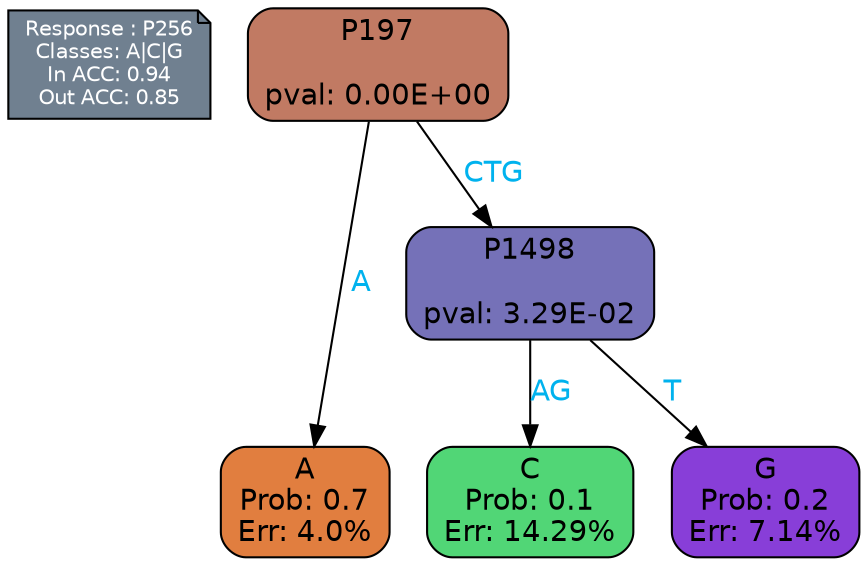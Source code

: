 digraph Tree {
node [shape=box, style="filled, rounded", color="black", fontname=helvetica] ;
graph [ranksep=equally, splines=polylines, bgcolor=transparent, dpi=600] ;
edge [fontname=helvetica] ;
LEGEND [label="Response : P256
Classes: A|C|G
In ACC: 0.94
Out ACC: 0.85
",shape=note,align=left,style=filled,fillcolor="slategray",fontcolor="white",fontsize=10];1 [label="P197

pval: 0.00E+00", fillcolor="#c17a63"] ;
2 [label="A
Prob: 0.7
Err: 4.0%", fillcolor="#e17e3f"] ;
3 [label="P1498

pval: 3.29E-02", fillcolor="#7571b8"] ;
4 [label="C
Prob: 0.1
Err: 14.29%", fillcolor="#51d676"] ;
5 [label="G
Prob: 0.2
Err: 7.14%", fillcolor="#883ed8"] ;
1 -> 2 [label="A",fontcolor=deepskyblue2] ;
1 -> 3 [label="CTG",fontcolor=deepskyblue2] ;
3 -> 4 [label="AG",fontcolor=deepskyblue2] ;
3 -> 5 [label="T",fontcolor=deepskyblue2] ;
{rank = same; 2;4;5;}{rank = same; LEGEND;1;}}